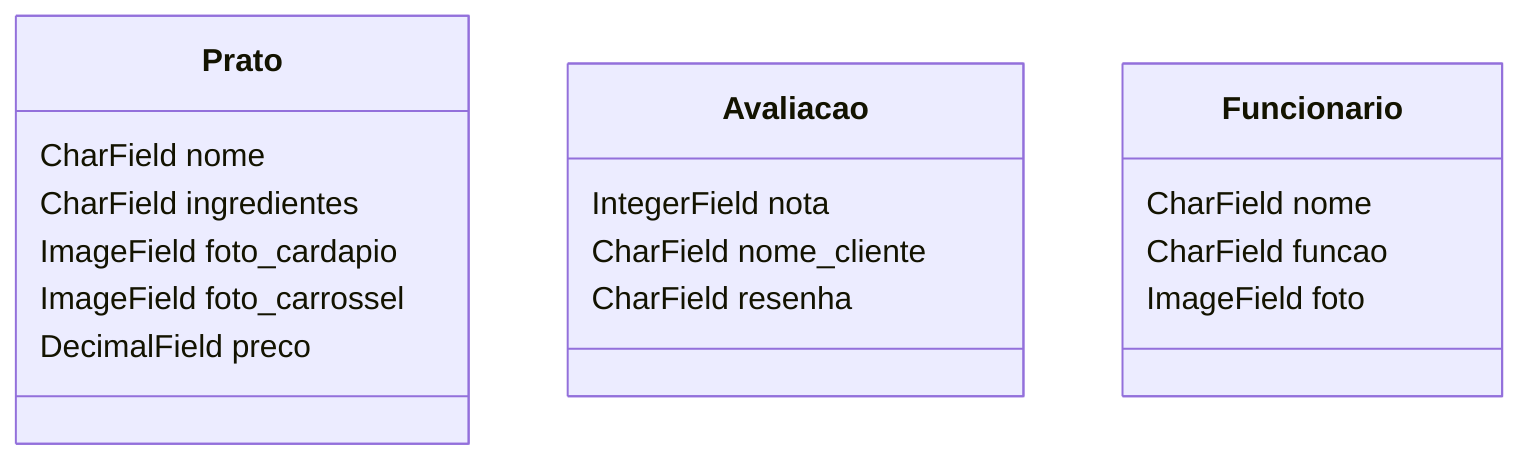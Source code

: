 classDiagram
    class Prato{
      CharField nome
      CharField ingredientes
      ImageField foto_cardapio
      ImageField foto_carrossel
      DecimalField preco
    }
    class Avaliacao{
      IntegerField nota
      CharField nome_cliente
      CharField resenha
    }
    class Funcionario{
        CharField nome
        CharField funcao
        ImageField foto
    }